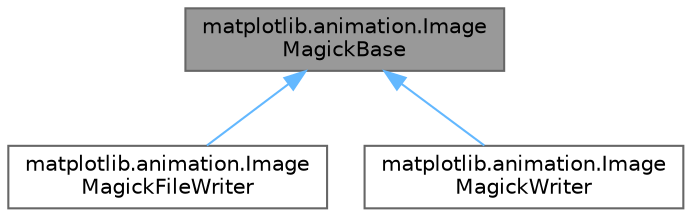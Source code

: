 digraph "matplotlib.animation.ImageMagickBase"
{
 // LATEX_PDF_SIZE
  bgcolor="transparent";
  edge [fontname=Helvetica,fontsize=10,labelfontname=Helvetica,labelfontsize=10];
  node [fontname=Helvetica,fontsize=10,shape=box,height=0.2,width=0.4];
  Node1 [id="Node000001",label="matplotlib.animation.Image\lMagickBase",height=0.2,width=0.4,color="gray40", fillcolor="grey60", style="filled", fontcolor="black",tooltip=" "];
  Node1 -> Node2 [id="edge1_Node000001_Node000002",dir="back",color="steelblue1",style="solid",tooltip=" "];
  Node2 [id="Node000002",label="matplotlib.animation.Image\lMagickFileWriter",height=0.2,width=0.4,color="gray40", fillcolor="white", style="filled",URL="$d2/d9e/classmatplotlib_1_1animation_1_1ImageMagickFileWriter.html",tooltip=" "];
  Node1 -> Node3 [id="edge2_Node000001_Node000003",dir="back",color="steelblue1",style="solid",tooltip=" "];
  Node3 [id="Node000003",label="matplotlib.animation.Image\lMagickWriter",height=0.2,width=0.4,color="gray40", fillcolor="white", style="filled",URL="$d7/db5/classmatplotlib_1_1animation_1_1ImageMagickWriter.html",tooltip=" "];
}
